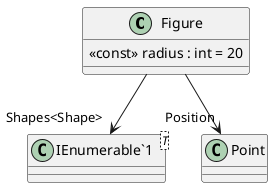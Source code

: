 @startuml
class Figure {
    <<const>> radius : int = 20
}
class "IEnumerable`1"<T> {
}
Figure --> "Position" Point
Figure --> "Shapes<Shape>" "IEnumerable`1"
@enduml
